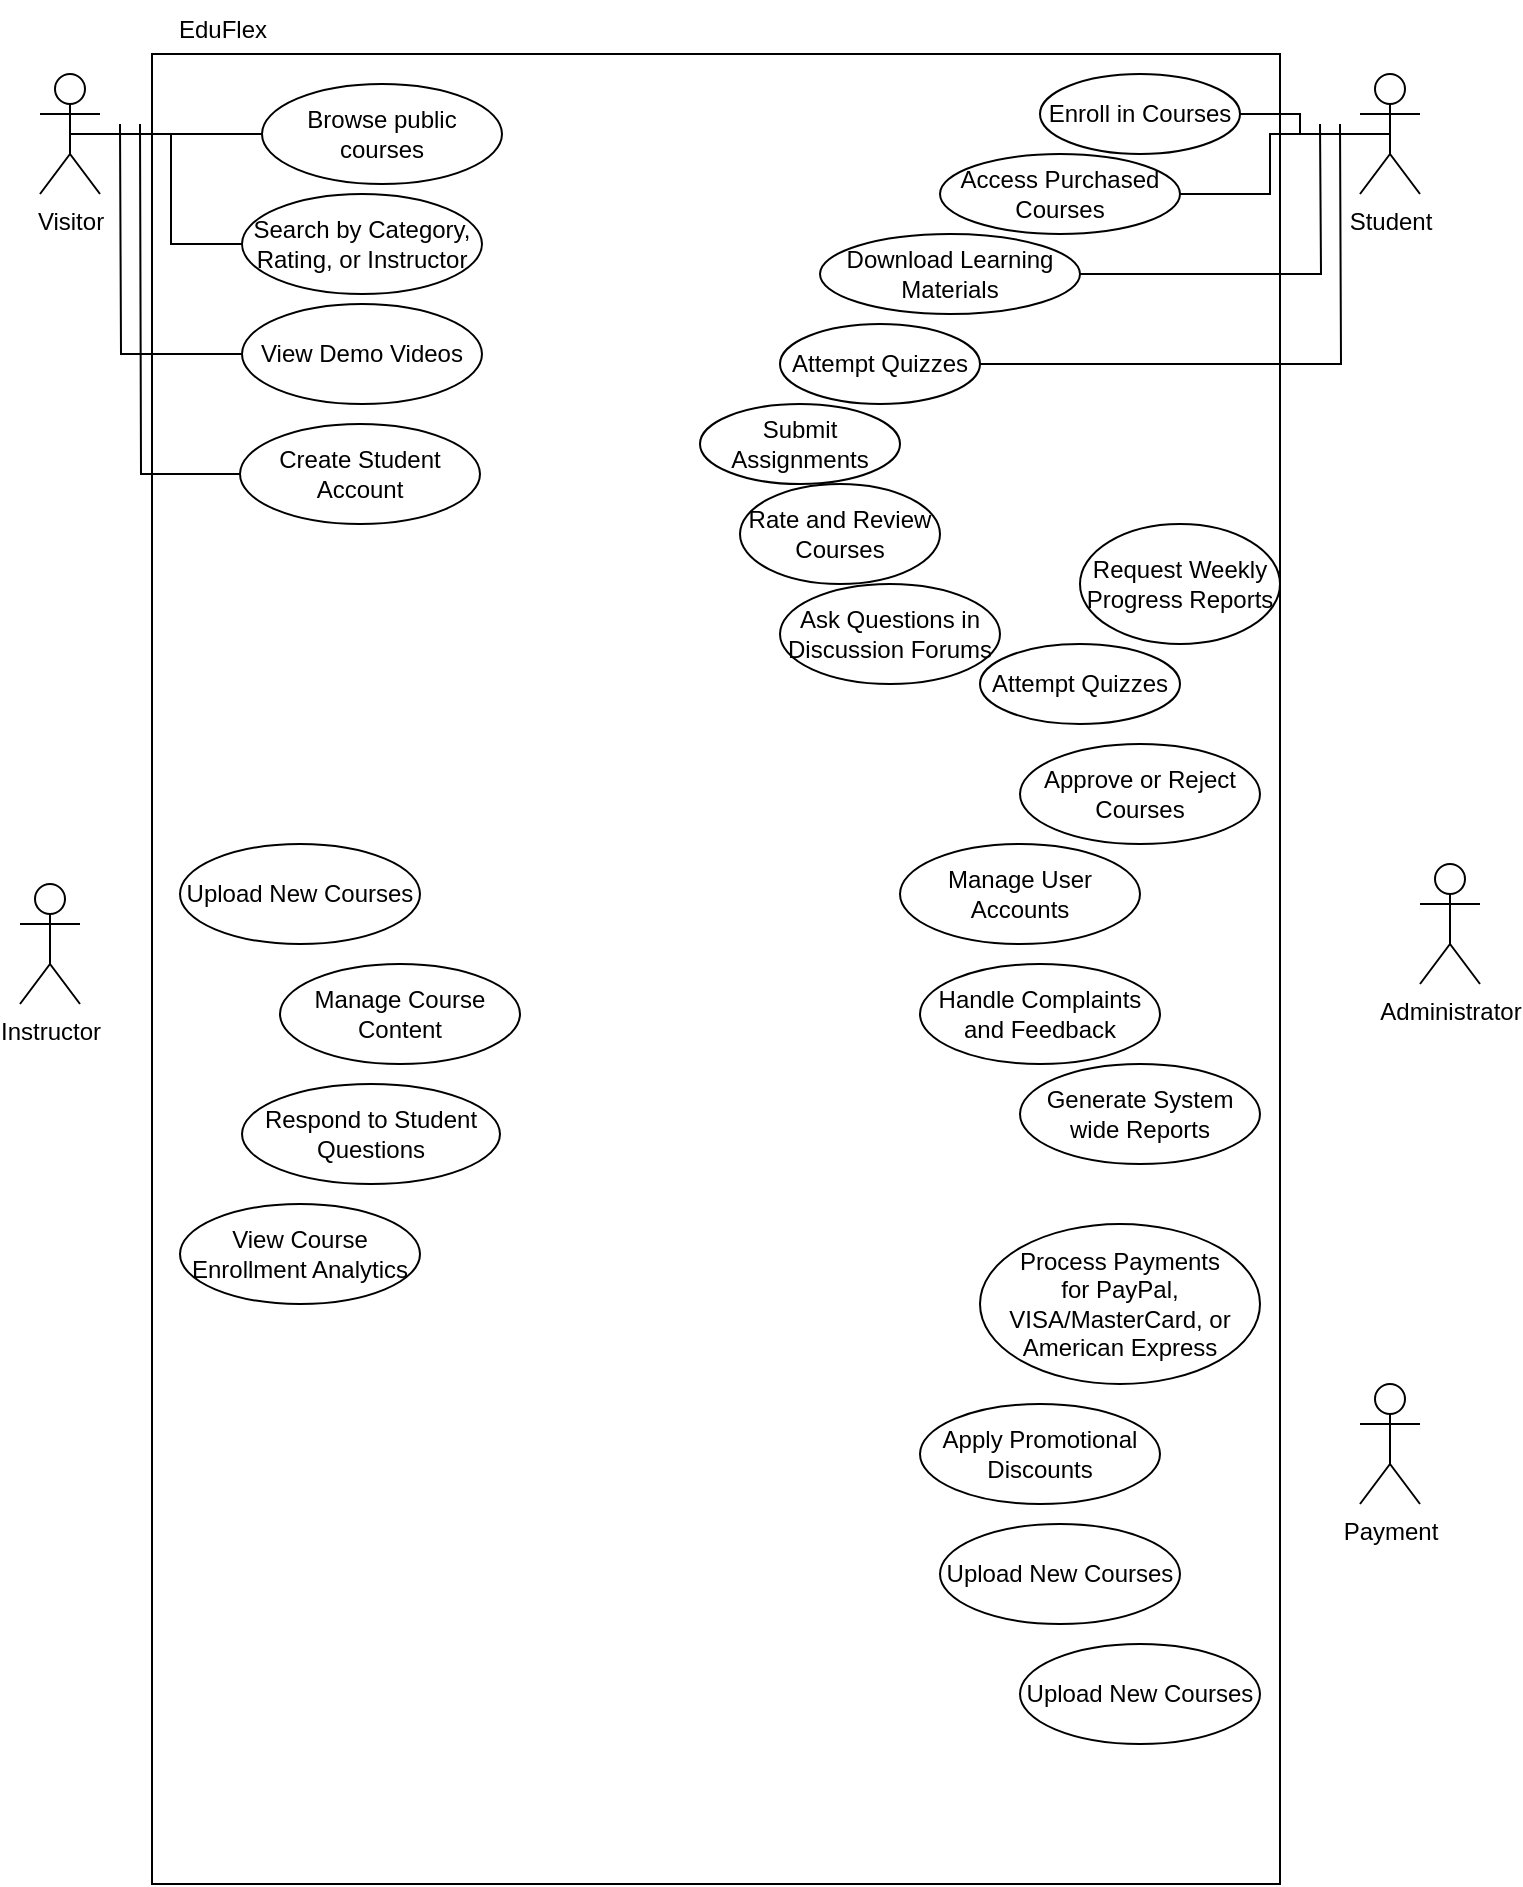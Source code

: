 <mxfile version="28.1.0">
  <diagram name="Page-1" id="D8xSHHFUU0X-tcsI1f0g">
    <mxGraphModel dx="1722" dy="1521" grid="1" gridSize="10" guides="1" tooltips="1" connect="1" arrows="1" fold="1" page="1" pageScale="1" pageWidth="850" pageHeight="1100" math="0" shadow="0">
      <root>
        <mxCell id="0" />
        <mxCell id="1" parent="0" />
        <mxCell id="siajLENxYBHH6s5eYtno-2" value="" style="rounded=0;whiteSpace=wrap;html=1;align=left;" vertex="1" parent="1">
          <mxGeometry x="-224" y="25" width="564" height="915" as="geometry" />
        </mxCell>
        <mxCell id="siajLENxYBHH6s5eYtno-17" style="edgeStyle=orthogonalEdgeStyle;rounded=0;orthogonalLoop=1;jettySize=auto;html=1;exitX=0.5;exitY=0.5;exitDx=0;exitDy=0;exitPerimeter=0;entryX=0;entryY=0.5;entryDx=0;entryDy=0;endArrow=none;endFill=0;" edge="1" parent="1" source="siajLENxYBHH6s5eYtno-3" target="siajLENxYBHH6s5eYtno-4">
          <mxGeometry relative="1" as="geometry" />
        </mxCell>
        <mxCell id="siajLENxYBHH6s5eYtno-48" style="edgeStyle=orthogonalEdgeStyle;rounded=0;orthogonalLoop=1;jettySize=auto;html=1;exitX=0.5;exitY=0.5;exitDx=0;exitDy=0;exitPerimeter=0;endArrow=none;endFill=0;" edge="1" parent="1" source="siajLENxYBHH6s5eYtno-3" target="siajLENxYBHH6s5eYtno-6">
          <mxGeometry relative="1" as="geometry" />
        </mxCell>
        <object label="Visitor" Visitor="" id="siajLENxYBHH6s5eYtno-3">
          <mxCell style="shape=umlActor;verticalLabelPosition=bottom;verticalAlign=top;html=1;" vertex="1" parent="1">
            <mxGeometry x="-280" y="35" width="30" height="60" as="geometry" />
          </mxCell>
        </object>
        <mxCell id="siajLENxYBHH6s5eYtno-4" value="Browse public courses" style="ellipse;whiteSpace=wrap;html=1;" vertex="1" parent="1">
          <mxGeometry x="-169" y="40" width="120" height="50" as="geometry" />
        </mxCell>
        <mxCell id="siajLENxYBHH6s5eYtno-6" value="Search by Category, Rating, or Instructor" style="ellipse;whiteSpace=wrap;html=1;" vertex="1" parent="1">
          <mxGeometry x="-179" y="95" width="120" height="50" as="geometry" />
        </mxCell>
        <mxCell id="siajLENxYBHH6s5eYtno-7" value="EduFlex" style="text;html=1;align=center;verticalAlign=middle;resizable=0;points=[];autosize=1;strokeColor=none;fillColor=none;" vertex="1" parent="1">
          <mxGeometry x="-224" y="-2" width="70" height="30" as="geometry" />
        </mxCell>
        <mxCell id="siajLENxYBHH6s5eYtno-53" style="edgeStyle=orthogonalEdgeStyle;rounded=0;orthogonalLoop=1;jettySize=auto;html=1;exitX=0;exitY=0.5;exitDx=0;exitDy=0;endArrow=none;endFill=0;" edge="1" parent="1" source="siajLENxYBHH6s5eYtno-8">
          <mxGeometry relative="1" as="geometry">
            <mxPoint x="-240" y="60" as="targetPoint" />
          </mxGeometry>
        </mxCell>
        <mxCell id="siajLENxYBHH6s5eYtno-8" value="View Demo Videos" style="ellipse;whiteSpace=wrap;html=1;" vertex="1" parent="1">
          <mxGeometry x="-179" y="150" width="120" height="50" as="geometry" />
        </mxCell>
        <mxCell id="siajLENxYBHH6s5eYtno-50" style="edgeStyle=orthogonalEdgeStyle;rounded=0;orthogonalLoop=1;jettySize=auto;html=1;exitX=0;exitY=0.5;exitDx=0;exitDy=0;endArrow=none;endFill=0;" edge="1" parent="1" source="siajLENxYBHH6s5eYtno-18">
          <mxGeometry relative="1" as="geometry">
            <mxPoint x="-230" y="60" as="targetPoint" />
          </mxGeometry>
        </mxCell>
        <mxCell id="siajLENxYBHH6s5eYtno-18" value="Create Student Account" style="ellipse;whiteSpace=wrap;html=1;" vertex="1" parent="1">
          <mxGeometry x="-180" y="210" width="120" height="50" as="geometry" />
        </mxCell>
        <mxCell id="siajLENxYBHH6s5eYtno-54" style="edgeStyle=orthogonalEdgeStyle;rounded=0;orthogonalLoop=1;jettySize=auto;html=1;exitX=0.5;exitY=0.5;exitDx=0;exitDy=0;exitPerimeter=0;entryX=1;entryY=0.5;entryDx=0;entryDy=0;endArrow=none;endFill=0;" edge="1" parent="1" source="siajLENxYBHH6s5eYtno-19" target="siajLENxYBHH6s5eYtno-20">
          <mxGeometry relative="1" as="geometry" />
        </mxCell>
        <mxCell id="siajLENxYBHH6s5eYtno-55" style="edgeStyle=orthogonalEdgeStyle;rounded=0;orthogonalLoop=1;jettySize=auto;html=1;exitX=0.5;exitY=0.5;exitDx=0;exitDy=0;exitPerimeter=0;entryX=1;entryY=0.5;entryDx=0;entryDy=0;endArrow=none;endFill=0;" edge="1" parent="1" source="siajLENxYBHH6s5eYtno-19" target="siajLENxYBHH6s5eYtno-21">
          <mxGeometry relative="1" as="geometry" />
        </mxCell>
        <mxCell id="siajLENxYBHH6s5eYtno-19" value="Student" style="shape=umlActor;verticalLabelPosition=bottom;verticalAlign=top;html=1;outlineConnect=0;" vertex="1" parent="1">
          <mxGeometry x="380" y="35" width="30" height="60" as="geometry" />
        </mxCell>
        <mxCell id="siajLENxYBHH6s5eYtno-20" value="Enroll in Courses" style="ellipse;whiteSpace=wrap;html=1;" vertex="1" parent="1">
          <mxGeometry x="220" y="35" width="100" height="40" as="geometry" />
        </mxCell>
        <mxCell id="siajLENxYBHH6s5eYtno-21" value="Access Purchased Courses" style="ellipse;whiteSpace=wrap;html=1;" vertex="1" parent="1">
          <mxGeometry x="170" y="75" width="120" height="40" as="geometry" />
        </mxCell>
        <mxCell id="siajLENxYBHH6s5eYtno-57" style="edgeStyle=orthogonalEdgeStyle;rounded=0;orthogonalLoop=1;jettySize=auto;html=1;exitX=1;exitY=0.5;exitDx=0;exitDy=0;endArrow=none;endFill=0;" edge="1" parent="1" source="siajLENxYBHH6s5eYtno-22">
          <mxGeometry relative="1" as="geometry">
            <mxPoint x="360" y="60" as="targetPoint" />
          </mxGeometry>
        </mxCell>
        <mxCell id="siajLENxYBHH6s5eYtno-22" value="Download Learning Materials" style="ellipse;whiteSpace=wrap;html=1;" vertex="1" parent="1">
          <mxGeometry x="110" y="115" width="130" height="40" as="geometry" />
        </mxCell>
        <mxCell id="siajLENxYBHH6s5eYtno-58" style="edgeStyle=orthogonalEdgeStyle;rounded=0;orthogonalLoop=1;jettySize=auto;html=1;exitX=1;exitY=0.5;exitDx=0;exitDy=0;endArrow=none;endFill=0;" edge="1" parent="1" source="siajLENxYBHH6s5eYtno-23">
          <mxGeometry relative="1" as="geometry">
            <mxPoint x="370" y="60" as="targetPoint" />
          </mxGeometry>
        </mxCell>
        <mxCell id="siajLENxYBHH6s5eYtno-23" value="Attempt Quizzes" style="ellipse;whiteSpace=wrap;html=1;" vertex="1" parent="1">
          <mxGeometry x="90" y="160" width="100" height="40" as="geometry" />
        </mxCell>
        <mxCell id="siajLENxYBHH6s5eYtno-24" value="Submit Assignments" style="ellipse;whiteSpace=wrap;html=1;" vertex="1" parent="1">
          <mxGeometry x="50" y="200" width="100" height="40" as="geometry" />
        </mxCell>
        <mxCell id="siajLENxYBHH6s5eYtno-25" value="Rate and Review Courses" style="ellipse;whiteSpace=wrap;html=1;" vertex="1" parent="1">
          <mxGeometry x="70" y="240" width="100" height="50" as="geometry" />
        </mxCell>
        <mxCell id="siajLENxYBHH6s5eYtno-26" value="Ask Questions in Discussion Forums" style="ellipse;whiteSpace=wrap;html=1;" vertex="1" parent="1">
          <mxGeometry x="90" y="290" width="110" height="50" as="geometry" />
        </mxCell>
        <mxCell id="siajLENxYBHH6s5eYtno-27" value="Instructor" style="shape=umlActor;verticalLabelPosition=bottom;verticalAlign=top;html=1;outlineConnect=0;" vertex="1" parent="1">
          <mxGeometry x="-290" y="440" width="30" height="60" as="geometry" />
        </mxCell>
        <mxCell id="siajLENxYBHH6s5eYtno-28" value="Upload New Courses" style="ellipse;whiteSpace=wrap;html=1;" vertex="1" parent="1">
          <mxGeometry x="-210" y="420" width="120" height="50" as="geometry" />
        </mxCell>
        <mxCell id="siajLENxYBHH6s5eYtno-29" value="Manage Course Content" style="ellipse;whiteSpace=wrap;html=1;" vertex="1" parent="1">
          <mxGeometry x="-160" y="480" width="120" height="50" as="geometry" />
        </mxCell>
        <mxCell id="siajLENxYBHH6s5eYtno-30" value="Respond to Student Questions" style="ellipse;whiteSpace=wrap;html=1;" vertex="1" parent="1">
          <mxGeometry x="-179" y="540" width="129" height="50" as="geometry" />
        </mxCell>
        <mxCell id="siajLENxYBHH6s5eYtno-31" value="View Course Enrollment Analytics" style="ellipse;whiteSpace=wrap;html=1;" vertex="1" parent="1">
          <mxGeometry x="-210" y="600" width="120" height="50" as="geometry" />
        </mxCell>
        <mxCell id="siajLENxYBHH6s5eYtno-32" value="Administrator" style="shape=umlActor;verticalLabelPosition=bottom;verticalAlign=top;html=1;outlineConnect=0;" vertex="1" parent="1">
          <mxGeometry x="410" y="430" width="30" height="60" as="geometry" />
        </mxCell>
        <mxCell id="siajLENxYBHH6s5eYtno-33" value="Approve or Reject Courses" style="ellipse;whiteSpace=wrap;html=1;" vertex="1" parent="1">
          <mxGeometry x="210" y="370" width="120" height="50" as="geometry" />
        </mxCell>
        <mxCell id="siajLENxYBHH6s5eYtno-34" value="Manage User Accounts" style="ellipse;whiteSpace=wrap;html=1;" vertex="1" parent="1">
          <mxGeometry x="150" y="420" width="120" height="50" as="geometry" />
        </mxCell>
        <mxCell id="siajLENxYBHH6s5eYtno-35" value="Handle Complaints and Feedback" style="ellipse;whiteSpace=wrap;html=1;" vertex="1" parent="1">
          <mxGeometry x="160" y="480" width="120" height="50" as="geometry" />
        </mxCell>
        <mxCell id="siajLENxYBHH6s5eYtno-36" value="Generate System wide Reports" style="ellipse;whiteSpace=wrap;html=1;" vertex="1" parent="1">
          <mxGeometry x="210" y="530" width="120" height="50" as="geometry" />
        </mxCell>
        <mxCell id="siajLENxYBHH6s5eYtno-37" value="Payment" style="shape=umlActor;verticalLabelPosition=bottom;verticalAlign=top;html=1;outlineConnect=0;" vertex="1" parent="1">
          <mxGeometry x="380" y="690" width="30" height="60" as="geometry" />
        </mxCell>
        <mxCell id="siajLENxYBHH6s5eYtno-38" value="Process Payments for&amp;nbsp;PayPal,&lt;br/&gt;VISA/MasterCard, or American Express" style="ellipse;whiteSpace=wrap;html=1;" vertex="1" parent="1">
          <mxGeometry x="190" y="610" width="140" height="80" as="geometry" />
        </mxCell>
        <mxCell id="siajLENxYBHH6s5eYtno-39" value="Apply Promotional Discounts" style="ellipse;whiteSpace=wrap;html=1;" vertex="1" parent="1">
          <mxGeometry x="160" y="700" width="120" height="50" as="geometry" />
        </mxCell>
        <mxCell id="siajLENxYBHH6s5eYtno-40" value="Upload New Courses" style="ellipse;whiteSpace=wrap;html=1;" vertex="1" parent="1">
          <mxGeometry x="170" y="760" width="120" height="50" as="geometry" />
        </mxCell>
        <mxCell id="siajLENxYBHH6s5eYtno-41" value="Upload New Courses" style="ellipse;whiteSpace=wrap;html=1;" vertex="1" parent="1">
          <mxGeometry x="210" y="820" width="120" height="50" as="geometry" />
        </mxCell>
        <mxCell id="siajLENxYBHH6s5eYtno-42" value="Attempt Quizzes" style="ellipse;whiteSpace=wrap;html=1;" vertex="1" parent="1">
          <mxGeometry x="190" y="320" width="100" height="40" as="geometry" />
        </mxCell>
        <mxCell id="siajLENxYBHH6s5eYtno-43" value="Request Weekly Progress Reports" style="ellipse;whiteSpace=wrap;html=1;" vertex="1" parent="1">
          <mxGeometry x="240" y="260" width="100" height="60" as="geometry" />
        </mxCell>
      </root>
    </mxGraphModel>
  </diagram>
</mxfile>

